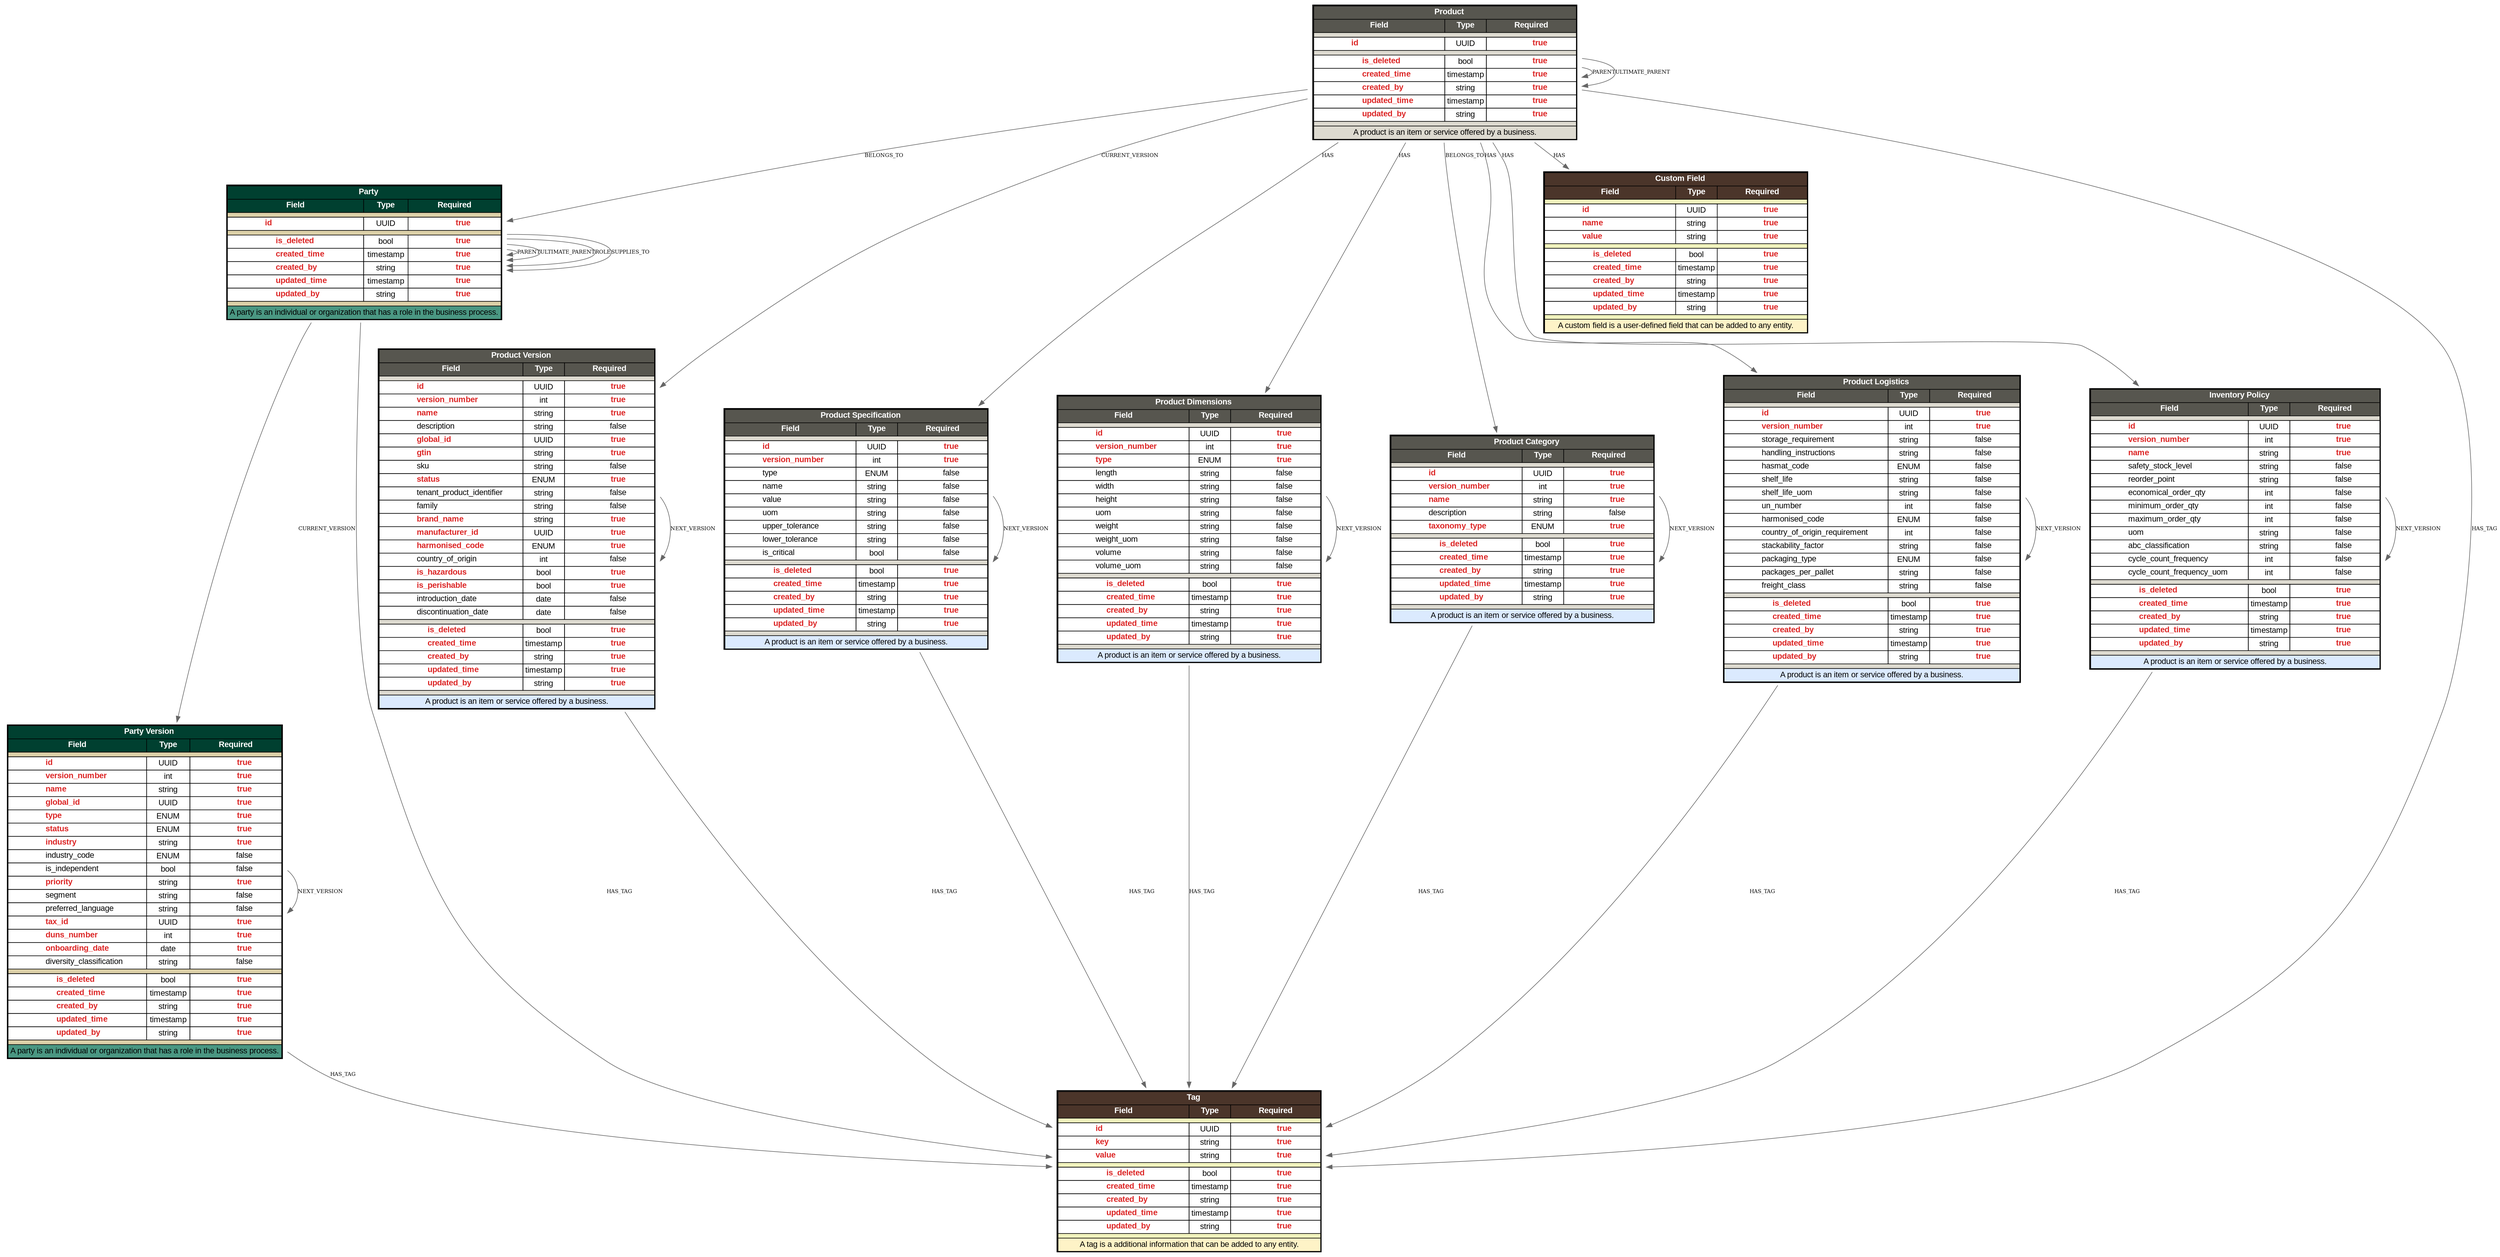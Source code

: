 // Converted Data Model Schema
// Version: 1.0
// Converted from old schema format

digraph converted_data_model_schema {
rankdir=TB;
    node [shape="none", fontname="Arial"];

// Party
party [label=<
<TABLE BORDER="2" CELLBORDER="1" CELLSPACING="0" CELLPADDING="3">
    <TR>
        <TD BGCOLOR="#004030" COLSPAN="3">
            <FONT COLOR="white"><B>Party</B></FONT>
        </TD>
    </TR>
    <TR>
        <TD BGCOLOR="#004030"><FONT COLOR="white"><B>Field</B></FONT></TD>
        <TD BGCOLOR="#004030"><FONT COLOR="white"><B>Type</B></FONT></TD>
        <TD BGCOLOR="#004030"><FONT COLOR="white"><B>Required</B></FONT></TD>
    </TR>
    <TR><TD COLSPAN="3" BGCOLOR="#DCD0A8" HEIGHT="2"></TD></TR>
        <TR><TD ALIGN="LEFT">                <FONT COLOR="#DC2626"><B>id</B></FONT>        </TD><TD><FONT COLOR="#000000">UUID</FONT></TD><TD ALIGN="CENTER">                <FONT COLOR="#DC2626"><B>true</B></FONT>        </TD></TR>
        <TR><TD COLSPAN="3" BGCOLOR="#DCD0A8" HEIGHT="2"></TD></TR>
            <TR><TD ALIGN="LEFT">                    <FONT COLOR="#DC2626"><B> is_deleted </B></FONT>            </TD><TD><FONT COLOR="#000000">bool</FONT></TD><TD ALIGN="CENTER">                    <FONT COLOR="#DC2626"><B>true</B></FONT>            </TD></TR>
            <TR><TD ALIGN="LEFT">                    <FONT COLOR="#DC2626"><B> created_time </B></FONT>            </TD><TD><FONT COLOR="#000000">timestamp</FONT></TD><TD ALIGN="CENTER">                    <FONT COLOR="#DC2626"><B>true</B></FONT>            </TD></TR>
            <TR><TD ALIGN="LEFT">                    <FONT COLOR="#DC2626"><B> created_by </B></FONT>            </TD><TD><FONT COLOR="#000000">string</FONT></TD><TD ALIGN="CENTER">                    <FONT COLOR="#DC2626"><B>true</B></FONT>            </TD></TR>
            <TR><TD ALIGN="LEFT">                    <FONT COLOR="#DC2626"><B> updated_time </B></FONT>            </TD><TD><FONT COLOR="#000000">timestamp</FONT></TD><TD ALIGN="CENTER">                    <FONT COLOR="#DC2626"><B>true</B></FONT>            </TD></TR>
            <TR><TD ALIGN="LEFT">                    <FONT COLOR="#DC2626"><B> updated_by </B></FONT>            </TD><TD><FONT COLOR="#000000">string</FONT></TD><TD ALIGN="CENTER">                    <FONT COLOR="#DC2626"><B>true</B></FONT>            </TD></TR>
        <TR><TD COLSPAN="3" BGCOLOR="#DCD0A8" HEIGHT="2"></TD></TR>
        <TR><TD COLSPAN="3" BGCOLOR="#4A9782">A party is an individual or organization that has a role in the business process.</TD></TR>
</TABLE>
>];
// Party Version
party_version [label=<
<TABLE BORDER="2" CELLBORDER="1" CELLSPACING="0" CELLPADDING="3">
    <TR>
        <TD BGCOLOR="#004030" COLSPAN="3">
            <FONT COLOR="white"><B>Party Version</B></FONT>
        </TD>
    </TR>
    <TR>
        <TD BGCOLOR="#004030"><FONT COLOR="white"><B>Field</B></FONT></TD>
        <TD BGCOLOR="#004030"><FONT COLOR="white"><B>Type</B></FONT></TD>
        <TD BGCOLOR="#004030"><FONT COLOR="white"><B>Required</B></FONT></TD>
    </TR>
    <TR><TD COLSPAN="3" BGCOLOR="#DCD0A8" HEIGHT="2"></TD></TR>
        <TR><TD ALIGN="LEFT">                <FONT COLOR="#DC2626"><B>id</B></FONT>        </TD><TD><FONT COLOR="#000000">UUID</FONT></TD><TD ALIGN="CENTER">                <FONT COLOR="#DC2626"><B>true</B></FONT>        </TD></TR>
        <TR><TD ALIGN="LEFT">                <FONT COLOR="#DC2626"><B>version_number</B></FONT>        </TD><TD><FONT COLOR="#000000">int</FONT></TD><TD ALIGN="CENTER">                <FONT COLOR="#DC2626"><B>true</B></FONT>        </TD></TR>
        <TR><TD ALIGN="LEFT">                <FONT COLOR="#DC2626"><B>name</B></FONT>        </TD><TD><FONT COLOR="#000000">string</FONT></TD><TD ALIGN="CENTER">                <FONT COLOR="#DC2626"><B>true</B></FONT>        </TD></TR>
        <TR><TD ALIGN="LEFT">                <FONT COLOR="#DC2626"><B>global_id</B></FONT>        </TD><TD><FONT COLOR="#000000">UUID</FONT></TD><TD ALIGN="CENTER">                <FONT COLOR="#DC2626"><B>true</B></FONT>        </TD></TR>
        <TR><TD ALIGN="LEFT">                <FONT COLOR="#DC2626"><B>type</B></FONT>        </TD><TD><FONT COLOR="#000000">ENUM</FONT></TD><TD ALIGN="CENTER">                <FONT COLOR="#DC2626"><B>true</B></FONT>        </TD></TR>
        <TR><TD ALIGN="LEFT">                <FONT COLOR="#DC2626"><B>status</B></FONT>        </TD><TD><FONT COLOR="#000000">ENUM</FONT></TD><TD ALIGN="CENTER">                <FONT COLOR="#DC2626"><B>true</B></FONT>        </TD></TR>
        <TR><TD ALIGN="LEFT">                <FONT COLOR="#DC2626"><B>industry</B></FONT>        </TD><TD><FONT COLOR="#000000">string</FONT></TD><TD ALIGN="CENTER">                <FONT COLOR="#DC2626"><B>true</B></FONT>        </TD></TR>
        <TR><TD ALIGN="LEFT">                <FONT COLOR="#000000">industry_code</FONT>        </TD><TD><FONT COLOR="#000000">ENUM</FONT></TD><TD ALIGN="CENTER">                <FONT COLOR="#000000">false</FONT>        </TD></TR>
        <TR><TD ALIGN="LEFT">                <FONT COLOR="#000000">is_independent</FONT>        </TD><TD><FONT COLOR="#000000">bool</FONT></TD><TD ALIGN="CENTER">                <FONT COLOR="#000000">false</FONT>        </TD></TR>
        <TR><TD ALIGN="LEFT">                <FONT COLOR="#DC2626"><B>priority</B></FONT>        </TD><TD><FONT COLOR="#000000">string</FONT></TD><TD ALIGN="CENTER">                <FONT COLOR="#DC2626"><B>true</B></FONT>        </TD></TR>
        <TR><TD ALIGN="LEFT">                <FONT COLOR="#000000">segment</FONT>        </TD><TD><FONT COLOR="#000000">string</FONT></TD><TD ALIGN="CENTER">                <FONT COLOR="#000000">false</FONT>        </TD></TR>
        <TR><TD ALIGN="LEFT">                <FONT COLOR="#000000">preferred_language</FONT>        </TD><TD><FONT COLOR="#000000">string</FONT></TD><TD ALIGN="CENTER">                <FONT COLOR="#000000">false</FONT>        </TD></TR>
        <TR><TD ALIGN="LEFT">                <FONT COLOR="#DC2626"><B>tax_id</B></FONT>        </TD><TD><FONT COLOR="#000000">UUID</FONT></TD><TD ALIGN="CENTER">                <FONT COLOR="#DC2626"><B>true</B></FONT>        </TD></TR>
        <TR><TD ALIGN="LEFT">                <FONT COLOR="#DC2626"><B>duns_number</B></FONT>        </TD><TD><FONT COLOR="#000000">int</FONT></TD><TD ALIGN="CENTER">                <FONT COLOR="#DC2626"><B>true</B></FONT>        </TD></TR>
        <TR><TD ALIGN="LEFT">                <FONT COLOR="#DC2626"><B>onboarding_date</B></FONT>        </TD><TD><FONT COLOR="#000000">date</FONT></TD><TD ALIGN="CENTER">                <FONT COLOR="#DC2626"><B>true</B></FONT>        </TD></TR>
        <TR><TD ALIGN="LEFT">                <FONT COLOR="#000000">diversity_classification</FONT>        </TD><TD><FONT COLOR="#000000">string</FONT></TD><TD ALIGN="CENTER">                <FONT COLOR="#000000">false</FONT>        </TD></TR>
        <TR><TD COLSPAN="3" BGCOLOR="#DCD0A8" HEIGHT="2"></TD></TR>
            <TR><TD ALIGN="LEFT">                    <FONT COLOR="#DC2626"><B> is_deleted </B></FONT>            </TD><TD><FONT COLOR="#000000">bool</FONT></TD><TD ALIGN="CENTER">                    <FONT COLOR="#DC2626"><B>true</B></FONT>            </TD></TR>
            <TR><TD ALIGN="LEFT">                    <FONT COLOR="#DC2626"><B> created_time </B></FONT>            </TD><TD><FONT COLOR="#000000">timestamp</FONT></TD><TD ALIGN="CENTER">                    <FONT COLOR="#DC2626"><B>true</B></FONT>            </TD></TR>
            <TR><TD ALIGN="LEFT">                    <FONT COLOR="#DC2626"><B> created_by </B></FONT>            </TD><TD><FONT COLOR="#000000">string</FONT></TD><TD ALIGN="CENTER">                    <FONT COLOR="#DC2626"><B>true</B></FONT>            </TD></TR>
            <TR><TD ALIGN="LEFT">                    <FONT COLOR="#DC2626"><B> updated_time </B></FONT>            </TD><TD><FONT COLOR="#000000">timestamp</FONT></TD><TD ALIGN="CENTER">                    <FONT COLOR="#DC2626"><B>true</B></FONT>            </TD></TR>
            <TR><TD ALIGN="LEFT">                    <FONT COLOR="#DC2626"><B> updated_by </B></FONT>            </TD><TD><FONT COLOR="#000000">string</FONT></TD><TD ALIGN="CENTER">                    <FONT COLOR="#DC2626"><B>true</B></FONT>            </TD></TR>
        <TR><TD COLSPAN="3" BGCOLOR="#DCD0A8" HEIGHT="2"></TD></TR>
        <TR><TD COLSPAN="3" BGCOLOR="#4A9782">A party is an individual or organization that has a role in the business process.</TD></TR>
</TABLE>
>];
// Product
product [label=<
<TABLE BORDER="2" CELLBORDER="1" CELLSPACING="0" CELLPADDING="3">
    <TR>
        <TD BGCOLOR="#57564F" COLSPAN="3">
            <FONT COLOR="white"><B>Product</B></FONT>
        </TD>
    </TR>
    <TR>
        <TD BGCOLOR="#57564F"><FONT COLOR="white"><B>Field</B></FONT></TD>
        <TD BGCOLOR="#57564F"><FONT COLOR="white"><B>Type</B></FONT></TD>
        <TD BGCOLOR="#57564F"><FONT COLOR="white"><B>Required</B></FONT></TD>
    </TR>
    <TR><TD COLSPAN="3" BGCOLOR="#DDDAD0" HEIGHT="2"></TD></TR>
        <TR><TD ALIGN="LEFT">                <FONT COLOR="#DC2626"><B>id</B></FONT>        </TD><TD><FONT COLOR="#000000">UUID</FONT></TD><TD ALIGN="CENTER">                <FONT COLOR="#DC2626"><B>true</B></FONT>        </TD></TR>
        <TR><TD COLSPAN="3" BGCOLOR="#DDDAD0" HEIGHT="2"></TD></TR>
            <TR><TD ALIGN="LEFT">                    <FONT COLOR="#DC2626"><B> is_deleted </B></FONT>            </TD><TD><FONT COLOR="#000000">bool</FONT></TD><TD ALIGN="CENTER">                    <FONT COLOR="#DC2626"><B>true</B></FONT>            </TD></TR>
            <TR><TD ALIGN="LEFT">                    <FONT COLOR="#DC2626"><B> created_time </B></FONT>            </TD><TD><FONT COLOR="#000000">timestamp</FONT></TD><TD ALIGN="CENTER">                    <FONT COLOR="#DC2626"><B>true</B></FONT>            </TD></TR>
            <TR><TD ALIGN="LEFT">                    <FONT COLOR="#DC2626"><B> created_by </B></FONT>            </TD><TD><FONT COLOR="#000000">string</FONT></TD><TD ALIGN="CENTER">                    <FONT COLOR="#DC2626"><B>true</B></FONT>            </TD></TR>
            <TR><TD ALIGN="LEFT">                    <FONT COLOR="#DC2626"><B> updated_time </B></FONT>            </TD><TD><FONT COLOR="#000000">timestamp</FONT></TD><TD ALIGN="CENTER">                    <FONT COLOR="#DC2626"><B>true</B></FONT>            </TD></TR>
            <TR><TD ALIGN="LEFT">                    <FONT COLOR="#DC2626"><B> updated_by </B></FONT>            </TD><TD><FONT COLOR="#000000">string</FONT></TD><TD ALIGN="CENTER">                    <FONT COLOR="#DC2626"><B>true</B></FONT>            </TD></TR>
        <TR><TD COLSPAN="3" BGCOLOR="#DDDAD0" HEIGHT="2"></TD></TR>
        <TR><TD COLSPAN="3" BGCOLOR="#DDDAD0">A product is an item or service offered by a business.</TD></TR>
</TABLE>
>];
// Product Version
product_version [label=<
<TABLE BORDER="2" CELLBORDER="1" CELLSPACING="0" CELLPADDING="3">
    <TR>
        <TD BGCOLOR="#57564F" COLSPAN="3">
            <FONT COLOR="white"><B>Product Version</B></FONT>
        </TD>
    </TR>
    <TR>
        <TD BGCOLOR="#57564F"><FONT COLOR="white"><B>Field</B></FONT></TD>
        <TD BGCOLOR="#57564F"><FONT COLOR="white"><B>Type</B></FONT></TD>
        <TD BGCOLOR="#57564F"><FONT COLOR="white"><B>Required</B></FONT></TD>
    </TR>
    <TR><TD COLSPAN="3" BGCOLOR="#DDDAD0" HEIGHT="2"></TD></TR>
        <TR><TD ALIGN="LEFT">                <FONT COLOR="#DC2626"><B>id</B></FONT>        </TD><TD><FONT COLOR="#000000">UUID</FONT></TD><TD ALIGN="CENTER">                <FONT COLOR="#DC2626"><B>true</B></FONT>        </TD></TR>
        <TR><TD ALIGN="LEFT">                <FONT COLOR="#DC2626"><B>version_number</B></FONT>        </TD><TD><FONT COLOR="#000000">int</FONT></TD><TD ALIGN="CENTER">                <FONT COLOR="#DC2626"><B>true</B></FONT>        </TD></TR>
        <TR><TD ALIGN="LEFT">                <FONT COLOR="#DC2626"><B>name</B></FONT>        </TD><TD><FONT COLOR="#000000">string</FONT></TD><TD ALIGN="CENTER">                <FONT COLOR="#DC2626"><B>true</B></FONT>        </TD></TR>
        <TR><TD ALIGN="LEFT">                <FONT COLOR="#000000">description</FONT>        </TD><TD><FONT COLOR="#000000">string</FONT></TD><TD ALIGN="CENTER">                <FONT COLOR="#000000">false</FONT>        </TD></TR>
        <TR><TD ALIGN="LEFT">                <FONT COLOR="#DC2626"><B>global_id</B></FONT>        </TD><TD><FONT COLOR="#000000">UUID</FONT></TD><TD ALIGN="CENTER">                <FONT COLOR="#DC2626"><B>true</B></FONT>        </TD></TR>
        <TR><TD ALIGN="LEFT">                <FONT COLOR="#DC2626"><B>gtin</B></FONT>        </TD><TD><FONT COLOR="#000000">string</FONT></TD><TD ALIGN="CENTER">                <FONT COLOR="#DC2626"><B>true</B></FONT>        </TD></TR>
        <TR><TD ALIGN="LEFT">                <FONT COLOR="#000000">sku</FONT>        </TD><TD><FONT COLOR="#000000">string</FONT></TD><TD ALIGN="CENTER">                <FONT COLOR="#000000">false</FONT>        </TD></TR>
        <TR><TD ALIGN="LEFT">                <FONT COLOR="#DC2626"><B>status</B></FONT>        </TD><TD><FONT COLOR="#000000">ENUM</FONT></TD><TD ALIGN="CENTER">                <FONT COLOR="#DC2626"><B>true</B></FONT>        </TD></TR>
        <TR><TD ALIGN="LEFT">                <FONT COLOR="#000000">tenant_product_identifier</FONT>        </TD><TD><FONT COLOR="#000000">string</FONT></TD><TD ALIGN="CENTER">                <FONT COLOR="#000000">false</FONT>        </TD></TR>
        <TR><TD ALIGN="LEFT">                <FONT COLOR="#000000">family</FONT>        </TD><TD><FONT COLOR="#000000">string</FONT></TD><TD ALIGN="CENTER">                <FONT COLOR="#000000">false</FONT>        </TD></TR>
        <TR><TD ALIGN="LEFT">                <FONT COLOR="#DC2626"><B>brand_name</B></FONT>        </TD><TD><FONT COLOR="#000000">string</FONT></TD><TD ALIGN="CENTER">                <FONT COLOR="#DC2626"><B>true</B></FONT>        </TD></TR>
        <TR><TD ALIGN="LEFT">                <FONT COLOR="#DC2626"><B>manufacturer_id</B></FONT>        </TD><TD><FONT COLOR="#000000">UUID</FONT></TD><TD ALIGN="CENTER">                <FONT COLOR="#DC2626"><B>true</B></FONT>        </TD></TR>
        <TR><TD ALIGN="LEFT">                <FONT COLOR="#DC2626"><B>harmonised_code</B></FONT>        </TD><TD><FONT COLOR="#000000">ENUM</FONT></TD><TD ALIGN="CENTER">                <FONT COLOR="#DC2626"><B>true</B></FONT>        </TD></TR>
        <TR><TD ALIGN="LEFT">                <FONT COLOR="#000000">country_of_origin</FONT>        </TD><TD><FONT COLOR="#000000">int</FONT></TD><TD ALIGN="CENTER">                <FONT COLOR="#000000">false</FONT>        </TD></TR>
        <TR><TD ALIGN="LEFT">                <FONT COLOR="#DC2626"><B>is_hazardous</B></FONT>        </TD><TD><FONT COLOR="#000000">bool</FONT></TD><TD ALIGN="CENTER">                <FONT COLOR="#DC2626"><B>true</B></FONT>        </TD></TR>
        <TR><TD ALIGN="LEFT">                <FONT COLOR="#DC2626"><B>is_perishable</B></FONT>        </TD><TD><FONT COLOR="#000000">bool</FONT></TD><TD ALIGN="CENTER">                <FONT COLOR="#DC2626"><B>true</B></FONT>        </TD></TR>
        <TR><TD ALIGN="LEFT">                <FONT COLOR="#000000">introduction_date</FONT>        </TD><TD><FONT COLOR="#000000">date</FONT></TD><TD ALIGN="CENTER">                <FONT COLOR="#000000">false</FONT>        </TD></TR>
        <TR><TD ALIGN="LEFT">                <FONT COLOR="#000000">discontinuation_date</FONT>        </TD><TD><FONT COLOR="#000000">date</FONT></TD><TD ALIGN="CENTER">                <FONT COLOR="#000000">false</FONT>        </TD></TR>
        <TR><TD COLSPAN="3" BGCOLOR="#DDDAD0" HEIGHT="2"></TD></TR>
            <TR><TD ALIGN="LEFT">                    <FONT COLOR="#DC2626"><B> is_deleted </B></FONT>            </TD><TD><FONT COLOR="#000000">bool</FONT></TD><TD ALIGN="CENTER">                    <FONT COLOR="#DC2626"><B>true</B></FONT>            </TD></TR>
            <TR><TD ALIGN="LEFT">                    <FONT COLOR="#DC2626"><B> created_time </B></FONT>            </TD><TD><FONT COLOR="#000000">timestamp</FONT></TD><TD ALIGN="CENTER">                    <FONT COLOR="#DC2626"><B>true</B></FONT>            </TD></TR>
            <TR><TD ALIGN="LEFT">                    <FONT COLOR="#DC2626"><B> created_by </B></FONT>            </TD><TD><FONT COLOR="#000000">string</FONT></TD><TD ALIGN="CENTER">                    <FONT COLOR="#DC2626"><B>true</B></FONT>            </TD></TR>
            <TR><TD ALIGN="LEFT">                    <FONT COLOR="#DC2626"><B> updated_time </B></FONT>            </TD><TD><FONT COLOR="#000000">timestamp</FONT></TD><TD ALIGN="CENTER">                    <FONT COLOR="#DC2626"><B>true</B></FONT>            </TD></TR>
            <TR><TD ALIGN="LEFT">                    <FONT COLOR="#DC2626"><B> updated_by </B></FONT>            </TD><TD><FONT COLOR="#000000">string</FONT></TD><TD ALIGN="CENTER">                    <FONT COLOR="#DC2626"><B>true</B></FONT>            </TD></TR>
        <TR><TD COLSPAN="3" BGCOLOR="#DDDAD0" HEIGHT="2"></TD></TR>
        <TR><TD COLSPAN="3" BGCOLOR="#DBEAFE">A product is an item or service offered by a business.</TD></TR>
</TABLE>
>];
// Product Specification
product_specification [label=<
<TABLE BORDER="2" CELLBORDER="1" CELLSPACING="0" CELLPADDING="3">
    <TR>
        <TD BGCOLOR="#57564F" COLSPAN="3">
            <FONT COLOR="white"><B>Product Specification</B></FONT>
        </TD>
    </TR>
    <TR>
        <TD BGCOLOR="#57564F"><FONT COLOR="white"><B>Field</B></FONT></TD>
        <TD BGCOLOR="#57564F"><FONT COLOR="white"><B>Type</B></FONT></TD>
        <TD BGCOLOR="#57564F"><FONT COLOR="white"><B>Required</B></FONT></TD>
    </TR>
    <TR><TD COLSPAN="3" BGCOLOR="#DDDAD0" HEIGHT="2"></TD></TR>
        <TR><TD ALIGN="LEFT">                <FONT COLOR="#DC2626"><B>id</B></FONT>        </TD><TD><FONT COLOR="#000000">UUID</FONT></TD><TD ALIGN="CENTER">                <FONT COLOR="#DC2626"><B>true</B></FONT>        </TD></TR>
        <TR><TD ALIGN="LEFT">                <FONT COLOR="#DC2626"><B>version_number</B></FONT>        </TD><TD><FONT COLOR="#000000">int</FONT></TD><TD ALIGN="CENTER">                <FONT COLOR="#DC2626"><B>true</B></FONT>        </TD></TR>
        <TR><TD ALIGN="LEFT">                <FONT COLOR="#000000">type</FONT>        </TD><TD><FONT COLOR="#000000">ENUM</FONT></TD><TD ALIGN="CENTER">                <FONT COLOR="#000000">false</FONT>        </TD></TR>
        <TR><TD ALIGN="LEFT">                <FONT COLOR="#000000">name</FONT>        </TD><TD><FONT COLOR="#000000">string</FONT></TD><TD ALIGN="CENTER">                <FONT COLOR="#000000">false</FONT>        </TD></TR>
        <TR><TD ALIGN="LEFT">                <FONT COLOR="#000000">value</FONT>        </TD><TD><FONT COLOR="#000000">string</FONT></TD><TD ALIGN="CENTER">                <FONT COLOR="#000000">false</FONT>        </TD></TR>
        <TR><TD ALIGN="LEFT">                <FONT COLOR="#000000">uom</FONT>        </TD><TD><FONT COLOR="#000000">string</FONT></TD><TD ALIGN="CENTER">                <FONT COLOR="#000000">false</FONT>        </TD></TR>
        <TR><TD ALIGN="LEFT">                <FONT COLOR="#000000">upper_tolerance</FONT>        </TD><TD><FONT COLOR="#000000">string</FONT></TD><TD ALIGN="CENTER">                <FONT COLOR="#000000">false</FONT>        </TD></TR>
        <TR><TD ALIGN="LEFT">                <FONT COLOR="#000000">lower_tolerance</FONT>        </TD><TD><FONT COLOR="#000000">string</FONT></TD><TD ALIGN="CENTER">                <FONT COLOR="#000000">false</FONT>        </TD></TR>
        <TR><TD ALIGN="LEFT">                <FONT COLOR="#000000">is_critical</FONT>        </TD><TD><FONT COLOR="#000000">bool</FONT></TD><TD ALIGN="CENTER">                <FONT COLOR="#000000">false</FONT>        </TD></TR>
        <TR><TD COLSPAN="3" BGCOLOR="#DDDAD0" HEIGHT="2"></TD></TR>
            <TR><TD ALIGN="LEFT">                    <FONT COLOR="#DC2626"><B> is_deleted </B></FONT>            </TD><TD><FONT COLOR="#000000">bool</FONT></TD><TD ALIGN="CENTER">                    <FONT COLOR="#DC2626"><B>true</B></FONT>            </TD></TR>
            <TR><TD ALIGN="LEFT">                    <FONT COLOR="#DC2626"><B> created_time </B></FONT>            </TD><TD><FONT COLOR="#000000">timestamp</FONT></TD><TD ALIGN="CENTER">                    <FONT COLOR="#DC2626"><B>true</B></FONT>            </TD></TR>
            <TR><TD ALIGN="LEFT">                    <FONT COLOR="#DC2626"><B> created_by </B></FONT>            </TD><TD><FONT COLOR="#000000">string</FONT></TD><TD ALIGN="CENTER">                    <FONT COLOR="#DC2626"><B>true</B></FONT>            </TD></TR>
            <TR><TD ALIGN="LEFT">                    <FONT COLOR="#DC2626"><B> updated_time </B></FONT>            </TD><TD><FONT COLOR="#000000">timestamp</FONT></TD><TD ALIGN="CENTER">                    <FONT COLOR="#DC2626"><B>true</B></FONT>            </TD></TR>
            <TR><TD ALIGN="LEFT">                    <FONT COLOR="#DC2626"><B> updated_by </B></FONT>            </TD><TD><FONT COLOR="#000000">string</FONT></TD><TD ALIGN="CENTER">                    <FONT COLOR="#DC2626"><B>true</B></FONT>            </TD></TR>
        <TR><TD COLSPAN="3" BGCOLOR="#DDDAD0" HEIGHT="2"></TD></TR>
        <TR><TD COLSPAN="3" BGCOLOR="#DBEAFE">A product is an item or service offered by a business.</TD></TR>
</TABLE>
>];
// Product Dimensions
product_dimensions [label=<
<TABLE BORDER="2" CELLBORDER="1" CELLSPACING="0" CELLPADDING="3">
    <TR>
        <TD BGCOLOR="#57564F" COLSPAN="3">
            <FONT COLOR="white"><B>Product Dimensions</B></FONT>
        </TD>
    </TR>
    <TR>
        <TD BGCOLOR="#57564F"><FONT COLOR="white"><B>Field</B></FONT></TD>
        <TD BGCOLOR="#57564F"><FONT COLOR="white"><B>Type</B></FONT></TD>
        <TD BGCOLOR="#57564F"><FONT COLOR="white"><B>Required</B></FONT></TD>
    </TR>
    <TR><TD COLSPAN="3" BGCOLOR="#DDDAD0" HEIGHT="2"></TD></TR>
        <TR><TD ALIGN="LEFT">                <FONT COLOR="#DC2626"><B>id</B></FONT>        </TD><TD><FONT COLOR="#000000">UUID</FONT></TD><TD ALIGN="CENTER">                <FONT COLOR="#DC2626"><B>true</B></FONT>        </TD></TR>
        <TR><TD ALIGN="LEFT">                <FONT COLOR="#DC2626"><B>version_number</B></FONT>        </TD><TD><FONT COLOR="#000000">int</FONT></TD><TD ALIGN="CENTER">                <FONT COLOR="#DC2626"><B>true</B></FONT>        </TD></TR>
        <TR><TD ALIGN="LEFT">                <FONT COLOR="#DC2626"><B>type</B></FONT>        </TD><TD><FONT COLOR="#000000">ENUM</FONT></TD><TD ALIGN="CENTER">                <FONT COLOR="#DC2626"><B>true</B></FONT>        </TD></TR>
        <TR><TD ALIGN="LEFT">                <FONT COLOR="#000000">length</FONT>        </TD><TD><FONT COLOR="#000000">string</FONT></TD><TD ALIGN="CENTER">                <FONT COLOR="#000000">false</FONT>        </TD></TR>
        <TR><TD ALIGN="LEFT">                <FONT COLOR="#000000">width</FONT>        </TD><TD><FONT COLOR="#000000">string</FONT></TD><TD ALIGN="CENTER">                <FONT COLOR="#000000">false</FONT>        </TD></TR>
        <TR><TD ALIGN="LEFT">                <FONT COLOR="#000000">height</FONT>        </TD><TD><FONT COLOR="#000000">string</FONT></TD><TD ALIGN="CENTER">                <FONT COLOR="#000000">false</FONT>        </TD></TR>
        <TR><TD ALIGN="LEFT">                <FONT COLOR="#000000">uom</FONT>        </TD><TD><FONT COLOR="#000000">string</FONT></TD><TD ALIGN="CENTER">                <FONT COLOR="#000000">false</FONT>        </TD></TR>
        <TR><TD ALIGN="LEFT">                <FONT COLOR="#000000">weight</FONT>        </TD><TD><FONT COLOR="#000000">string</FONT></TD><TD ALIGN="CENTER">                <FONT COLOR="#000000">false</FONT>        </TD></TR>
        <TR><TD ALIGN="LEFT">                <FONT COLOR="#000000">weight_uom</FONT>        </TD><TD><FONT COLOR="#000000">string</FONT></TD><TD ALIGN="CENTER">                <FONT COLOR="#000000">false</FONT>        </TD></TR>
        <TR><TD ALIGN="LEFT">                <FONT COLOR="#000000">volume</FONT>        </TD><TD><FONT COLOR="#000000">string</FONT></TD><TD ALIGN="CENTER">                <FONT COLOR="#000000">false</FONT>        </TD></TR>
        <TR><TD ALIGN="LEFT">                <FONT COLOR="#000000">volume_uom</FONT>        </TD><TD><FONT COLOR="#000000">string</FONT></TD><TD ALIGN="CENTER">                <FONT COLOR="#000000">false</FONT>        </TD></TR>
        <TR><TD COLSPAN="3" BGCOLOR="#DDDAD0" HEIGHT="2"></TD></TR>
            <TR><TD ALIGN="LEFT">                    <FONT COLOR="#DC2626"><B> is_deleted </B></FONT>            </TD><TD><FONT COLOR="#000000">bool</FONT></TD><TD ALIGN="CENTER">                    <FONT COLOR="#DC2626"><B>true</B></FONT>            </TD></TR>
            <TR><TD ALIGN="LEFT">                    <FONT COLOR="#DC2626"><B> created_time </B></FONT>            </TD><TD><FONT COLOR="#000000">timestamp</FONT></TD><TD ALIGN="CENTER">                    <FONT COLOR="#DC2626"><B>true</B></FONT>            </TD></TR>
            <TR><TD ALIGN="LEFT">                    <FONT COLOR="#DC2626"><B> created_by </B></FONT>            </TD><TD><FONT COLOR="#000000">string</FONT></TD><TD ALIGN="CENTER">                    <FONT COLOR="#DC2626"><B>true</B></FONT>            </TD></TR>
            <TR><TD ALIGN="LEFT">                    <FONT COLOR="#DC2626"><B> updated_time </B></FONT>            </TD><TD><FONT COLOR="#000000">timestamp</FONT></TD><TD ALIGN="CENTER">                    <FONT COLOR="#DC2626"><B>true</B></FONT>            </TD></TR>
            <TR><TD ALIGN="LEFT">                    <FONT COLOR="#DC2626"><B> updated_by </B></FONT>            </TD><TD><FONT COLOR="#000000">string</FONT></TD><TD ALIGN="CENTER">                    <FONT COLOR="#DC2626"><B>true</B></FONT>            </TD></TR>
        <TR><TD COLSPAN="3" BGCOLOR="#DDDAD0" HEIGHT="2"></TD></TR>
        <TR><TD COLSPAN="3" BGCOLOR="#DBEAFE">A product is an item or service offered by a business.</TD></TR>
</TABLE>
>];
// Product Category
product_category [label=<
<TABLE BORDER="2" CELLBORDER="1" CELLSPACING="0" CELLPADDING="3">
    <TR>
        <TD BGCOLOR="#57564F" COLSPAN="3">
            <FONT COLOR="white"><B>Product Category</B></FONT>
        </TD>
    </TR>
    <TR>
        <TD BGCOLOR="#57564F"><FONT COLOR="white"><B>Field</B></FONT></TD>
        <TD BGCOLOR="#57564F"><FONT COLOR="white"><B>Type</B></FONT></TD>
        <TD BGCOLOR="#57564F"><FONT COLOR="white"><B>Required</B></FONT></TD>
    </TR>
    <TR><TD COLSPAN="3" BGCOLOR="#DDDAD0" HEIGHT="2"></TD></TR>
        <TR><TD ALIGN="LEFT">                <FONT COLOR="#DC2626"><B>id</B></FONT>        </TD><TD><FONT COLOR="#000000">UUID</FONT></TD><TD ALIGN="CENTER">                <FONT COLOR="#DC2626"><B>true</B></FONT>        </TD></TR>
        <TR><TD ALIGN="LEFT">                <FONT COLOR="#DC2626"><B>version_number</B></FONT>        </TD><TD><FONT COLOR="#000000">int</FONT></TD><TD ALIGN="CENTER">                <FONT COLOR="#DC2626"><B>true</B></FONT>        </TD></TR>
        <TR><TD ALIGN="LEFT">                <FONT COLOR="#DC2626"><B>name</B></FONT>        </TD><TD><FONT COLOR="#000000">string</FONT></TD><TD ALIGN="CENTER">                <FONT COLOR="#DC2626"><B>true</B></FONT>        </TD></TR>
        <TR><TD ALIGN="LEFT">                <FONT COLOR="#000000">description</FONT>        </TD><TD><FONT COLOR="#000000">string</FONT></TD><TD ALIGN="CENTER">                <FONT COLOR="#000000">false</FONT>        </TD></TR>
        <TR><TD ALIGN="LEFT">                <FONT COLOR="#DC2626"><B>taxonomy_type</B></FONT>        </TD><TD><FONT COLOR="#000000">ENUM</FONT></TD><TD ALIGN="CENTER">                <FONT COLOR="#DC2626"><B>true</B></FONT>        </TD></TR>
        <TR><TD COLSPAN="3" BGCOLOR="#DDDAD0" HEIGHT="2"></TD></TR>
            <TR><TD ALIGN="LEFT">                    <FONT COLOR="#DC2626"><B> is_deleted </B></FONT>            </TD><TD><FONT COLOR="#000000">bool</FONT></TD><TD ALIGN="CENTER">                    <FONT COLOR="#DC2626"><B>true</B></FONT>            </TD></TR>
            <TR><TD ALIGN="LEFT">                    <FONT COLOR="#DC2626"><B> created_time </B></FONT>            </TD><TD><FONT COLOR="#000000">timestamp</FONT></TD><TD ALIGN="CENTER">                    <FONT COLOR="#DC2626"><B>true</B></FONT>            </TD></TR>
            <TR><TD ALIGN="LEFT">                    <FONT COLOR="#DC2626"><B> created_by </B></FONT>            </TD><TD><FONT COLOR="#000000">string</FONT></TD><TD ALIGN="CENTER">                    <FONT COLOR="#DC2626"><B>true</B></FONT>            </TD></TR>
            <TR><TD ALIGN="LEFT">                    <FONT COLOR="#DC2626"><B> updated_time </B></FONT>            </TD><TD><FONT COLOR="#000000">timestamp</FONT></TD><TD ALIGN="CENTER">                    <FONT COLOR="#DC2626"><B>true</B></FONT>            </TD></TR>
            <TR><TD ALIGN="LEFT">                    <FONT COLOR="#DC2626"><B> updated_by </B></FONT>            </TD><TD><FONT COLOR="#000000">string</FONT></TD><TD ALIGN="CENTER">                    <FONT COLOR="#DC2626"><B>true</B></FONT>            </TD></TR>
        <TR><TD COLSPAN="3" BGCOLOR="#DDDAD0" HEIGHT="2"></TD></TR>
        <TR><TD COLSPAN="3" BGCOLOR="#DBEAFE">A product is an item or service offered by a business.</TD></TR>
</TABLE>
>];
// Product Logistics
product_logistics [label=<
<TABLE BORDER="2" CELLBORDER="1" CELLSPACING="0" CELLPADDING="3">
    <TR>
        <TD BGCOLOR="#57564F" COLSPAN="3">
            <FONT COLOR="white"><B>Product Logistics</B></FONT>
        </TD>
    </TR>
    <TR>
        <TD BGCOLOR="#57564F"><FONT COLOR="white"><B>Field</B></FONT></TD>
        <TD BGCOLOR="#57564F"><FONT COLOR="white"><B>Type</B></FONT></TD>
        <TD BGCOLOR="#57564F"><FONT COLOR="white"><B>Required</B></FONT></TD>
    </TR>
    <TR><TD COLSPAN="3" BGCOLOR="#DDDAD0" HEIGHT="2"></TD></TR>
        <TR><TD ALIGN="LEFT">                <FONT COLOR="#DC2626"><B>id</B></FONT>        </TD><TD><FONT COLOR="#000000">UUID</FONT></TD><TD ALIGN="CENTER">                <FONT COLOR="#DC2626"><B>true</B></FONT>        </TD></TR>
        <TR><TD ALIGN="LEFT">                <FONT COLOR="#DC2626"><B>version_number</B></FONT>        </TD><TD><FONT COLOR="#000000">int</FONT></TD><TD ALIGN="CENTER">                <FONT COLOR="#DC2626"><B>true</B></FONT>        </TD></TR>
        <TR><TD ALIGN="LEFT">                <FONT COLOR="#000000">storage_requirement</FONT>        </TD><TD><FONT COLOR="#000000">string</FONT></TD><TD ALIGN="CENTER">                <FONT COLOR="#000000">false</FONT>        </TD></TR>
        <TR><TD ALIGN="LEFT">                <FONT COLOR="#000000">handling_instructions</FONT>        </TD><TD><FONT COLOR="#000000">string</FONT></TD><TD ALIGN="CENTER">                <FONT COLOR="#000000">false</FONT>        </TD></TR>
        <TR><TD ALIGN="LEFT">                <FONT COLOR="#000000">hasmat_code</FONT>        </TD><TD><FONT COLOR="#000000">ENUM</FONT></TD><TD ALIGN="CENTER">                <FONT COLOR="#000000">false</FONT>        </TD></TR>
        <TR><TD ALIGN="LEFT">                <FONT COLOR="#000000">shelf_life</FONT>        </TD><TD><FONT COLOR="#000000">string</FONT></TD><TD ALIGN="CENTER">                <FONT COLOR="#000000">false</FONT>        </TD></TR>
        <TR><TD ALIGN="LEFT">                <FONT COLOR="#000000">shelf_life_uom</FONT>        </TD><TD><FONT COLOR="#000000">string</FONT></TD><TD ALIGN="CENTER">                <FONT COLOR="#000000">false</FONT>        </TD></TR>
        <TR><TD ALIGN="LEFT">                <FONT COLOR="#000000">un_number</FONT>        </TD><TD><FONT COLOR="#000000">int</FONT></TD><TD ALIGN="CENTER">                <FONT COLOR="#000000">false</FONT>        </TD></TR>
        <TR><TD ALIGN="LEFT">                <FONT COLOR="#000000">harmonised_code</FONT>        </TD><TD><FONT COLOR="#000000">ENUM</FONT></TD><TD ALIGN="CENTER">                <FONT COLOR="#000000">false</FONT>        </TD></TR>
        <TR><TD ALIGN="LEFT">                <FONT COLOR="#000000">country_of_origin_requirement</FONT>        </TD><TD><FONT COLOR="#000000">int</FONT></TD><TD ALIGN="CENTER">                <FONT COLOR="#000000">false</FONT>        </TD></TR>
        <TR><TD ALIGN="LEFT">                <FONT COLOR="#000000">stackability_factor</FONT>        </TD><TD><FONT COLOR="#000000">string</FONT></TD><TD ALIGN="CENTER">                <FONT COLOR="#000000">false</FONT>        </TD></TR>
        <TR><TD ALIGN="LEFT">                <FONT COLOR="#000000">packaging_type</FONT>        </TD><TD><FONT COLOR="#000000">ENUM</FONT></TD><TD ALIGN="CENTER">                <FONT COLOR="#000000">false</FONT>        </TD></TR>
        <TR><TD ALIGN="LEFT">                <FONT COLOR="#000000">packages_per_pallet</FONT>        </TD><TD><FONT COLOR="#000000">string</FONT></TD><TD ALIGN="CENTER">                <FONT COLOR="#000000">false</FONT>        </TD></TR>
        <TR><TD ALIGN="LEFT">                <FONT COLOR="#000000">freight_class</FONT>        </TD><TD><FONT COLOR="#000000">string</FONT></TD><TD ALIGN="CENTER">                <FONT COLOR="#000000">false</FONT>        </TD></TR>
        <TR><TD COLSPAN="3" BGCOLOR="#DDDAD0" HEIGHT="2"></TD></TR>
            <TR><TD ALIGN="LEFT">                    <FONT COLOR="#DC2626"><B> is_deleted </B></FONT>            </TD><TD><FONT COLOR="#000000">bool</FONT></TD><TD ALIGN="CENTER">                    <FONT COLOR="#DC2626"><B>true</B></FONT>            </TD></TR>
            <TR><TD ALIGN="LEFT">                    <FONT COLOR="#DC2626"><B> created_time </B></FONT>            </TD><TD><FONT COLOR="#000000">timestamp</FONT></TD><TD ALIGN="CENTER">                    <FONT COLOR="#DC2626"><B>true</B></FONT>            </TD></TR>
            <TR><TD ALIGN="LEFT">                    <FONT COLOR="#DC2626"><B> created_by </B></FONT>            </TD><TD><FONT COLOR="#000000">string</FONT></TD><TD ALIGN="CENTER">                    <FONT COLOR="#DC2626"><B>true</B></FONT>            </TD></TR>
            <TR><TD ALIGN="LEFT">                    <FONT COLOR="#DC2626"><B> updated_time </B></FONT>            </TD><TD><FONT COLOR="#000000">timestamp</FONT></TD><TD ALIGN="CENTER">                    <FONT COLOR="#DC2626"><B>true</B></FONT>            </TD></TR>
            <TR><TD ALIGN="LEFT">                    <FONT COLOR="#DC2626"><B> updated_by </B></FONT>            </TD><TD><FONT COLOR="#000000">string</FONT></TD><TD ALIGN="CENTER">                    <FONT COLOR="#DC2626"><B>true</B></FONT>            </TD></TR>
        <TR><TD COLSPAN="3" BGCOLOR="#DDDAD0" HEIGHT="2"></TD></TR>
        <TR><TD COLSPAN="3" BGCOLOR="#DBEAFE">A product is an item or service offered by a business.</TD></TR>
</TABLE>
>];
// Inventory Policy
inventory_policy [label=<
<TABLE BORDER="2" CELLBORDER="1" CELLSPACING="0" CELLPADDING="3">
    <TR>
        <TD BGCOLOR="#57564F" COLSPAN="3">
            <FONT COLOR="white"><B>Inventory Policy</B></FONT>
        </TD>
    </TR>
    <TR>
        <TD BGCOLOR="#57564F"><FONT COLOR="white"><B>Field</B></FONT></TD>
        <TD BGCOLOR="#57564F"><FONT COLOR="white"><B>Type</B></FONT></TD>
        <TD BGCOLOR="#57564F"><FONT COLOR="white"><B>Required</B></FONT></TD>
    </TR>
    <TR><TD COLSPAN="3" BGCOLOR="#DDDAD0" HEIGHT="2"></TD></TR>
        <TR><TD ALIGN="LEFT">                <FONT COLOR="#DC2626"><B>id</B></FONT>        </TD><TD><FONT COLOR="#000000">UUID</FONT></TD><TD ALIGN="CENTER">                <FONT COLOR="#DC2626"><B>true</B></FONT>        </TD></TR>
        <TR><TD ALIGN="LEFT">                <FONT COLOR="#DC2626"><B>version_number</B></FONT>        </TD><TD><FONT COLOR="#000000">int</FONT></TD><TD ALIGN="CENTER">                <FONT COLOR="#DC2626"><B>true</B></FONT>        </TD></TR>
        <TR><TD ALIGN="LEFT">                <FONT COLOR="#DC2626"><B>name</B></FONT>        </TD><TD><FONT COLOR="#000000">string</FONT></TD><TD ALIGN="CENTER">                <FONT COLOR="#DC2626"><B>true</B></FONT>        </TD></TR>
        <TR><TD ALIGN="LEFT">                <FONT COLOR="#000000">safety_stock_level</FONT>        </TD><TD><FONT COLOR="#000000">string</FONT></TD><TD ALIGN="CENTER">                <FONT COLOR="#000000">false</FONT>        </TD></TR>
        <TR><TD ALIGN="LEFT">                <FONT COLOR="#000000">reorder_point</FONT>        </TD><TD><FONT COLOR="#000000">string</FONT></TD><TD ALIGN="CENTER">                <FONT COLOR="#000000">false</FONT>        </TD></TR>
        <TR><TD ALIGN="LEFT">                <FONT COLOR="#000000">economical_order_qty</FONT>        </TD><TD><FONT COLOR="#000000">int</FONT></TD><TD ALIGN="CENTER">                <FONT COLOR="#000000">false</FONT>        </TD></TR>
        <TR><TD ALIGN="LEFT">                <FONT COLOR="#000000">minimum_order_qty</FONT>        </TD><TD><FONT COLOR="#000000">int</FONT></TD><TD ALIGN="CENTER">                <FONT COLOR="#000000">false</FONT>        </TD></TR>
        <TR><TD ALIGN="LEFT">                <FONT COLOR="#000000">maximum_order_qty</FONT>        </TD><TD><FONT COLOR="#000000">int</FONT></TD><TD ALIGN="CENTER">                <FONT COLOR="#000000">false</FONT>        </TD></TR>
        <TR><TD ALIGN="LEFT">                <FONT COLOR="#000000">uom</FONT>        </TD><TD><FONT COLOR="#000000">string</FONT></TD><TD ALIGN="CENTER">                <FONT COLOR="#000000">false</FONT>        </TD></TR>
        <TR><TD ALIGN="LEFT">                <FONT COLOR="#000000">abc_classification</FONT>        </TD><TD><FONT COLOR="#000000">string</FONT></TD><TD ALIGN="CENTER">                <FONT COLOR="#000000">false</FONT>        </TD></TR>
        <TR><TD ALIGN="LEFT">                <FONT COLOR="#000000">cycle_count_frequency</FONT>        </TD><TD><FONT COLOR="#000000">int</FONT></TD><TD ALIGN="CENTER">                <FONT COLOR="#000000">false</FONT>        </TD></TR>
        <TR><TD ALIGN="LEFT">                <FONT COLOR="#000000">cycle_count_frequency_uom</FONT>        </TD><TD><FONT COLOR="#000000">int</FONT></TD><TD ALIGN="CENTER">                <FONT COLOR="#000000">false</FONT>        </TD></TR>
        <TR><TD COLSPAN="3" BGCOLOR="#DDDAD0" HEIGHT="2"></TD></TR>
            <TR><TD ALIGN="LEFT">                    <FONT COLOR="#DC2626"><B> is_deleted </B></FONT>            </TD><TD><FONT COLOR="#000000">bool</FONT></TD><TD ALIGN="CENTER">                    <FONT COLOR="#DC2626"><B>true</B></FONT>            </TD></TR>
            <TR><TD ALIGN="LEFT">                    <FONT COLOR="#DC2626"><B> created_time </B></FONT>            </TD><TD><FONT COLOR="#000000">timestamp</FONT></TD><TD ALIGN="CENTER">                    <FONT COLOR="#DC2626"><B>true</B></FONT>            </TD></TR>
            <TR><TD ALIGN="LEFT">                    <FONT COLOR="#DC2626"><B> created_by </B></FONT>            </TD><TD><FONT COLOR="#000000">string</FONT></TD><TD ALIGN="CENTER">                    <FONT COLOR="#DC2626"><B>true</B></FONT>            </TD></TR>
            <TR><TD ALIGN="LEFT">                    <FONT COLOR="#DC2626"><B> updated_time </B></FONT>            </TD><TD><FONT COLOR="#000000">timestamp</FONT></TD><TD ALIGN="CENTER">                    <FONT COLOR="#DC2626"><B>true</B></FONT>            </TD></TR>
            <TR><TD ALIGN="LEFT">                    <FONT COLOR="#DC2626"><B> updated_by </B></FONT>            </TD><TD><FONT COLOR="#000000">string</FONT></TD><TD ALIGN="CENTER">                    <FONT COLOR="#DC2626"><B>true</B></FONT>            </TD></TR>
        <TR><TD COLSPAN="3" BGCOLOR="#DDDAD0" HEIGHT="2"></TD></TR>
        <TR><TD COLSPAN="3" BGCOLOR="#DBEAFE">A product is an item or service offered by a business.</TD></TR>
</TABLE>
>];
// Custom Field
custom_field [label=<
<TABLE BORDER="2" CELLBORDER="1" CELLSPACING="0" CELLPADDING="3">
    <TR>
        <TD BGCOLOR="#4B352A" COLSPAN="3">
            <FONT COLOR="white"><B>Custom Field</B></FONT>
        </TD>
    </TR>
    <TR>
        <TD BGCOLOR="#4B352A"><FONT COLOR="white"><B>Field</B></FONT></TD>
        <TD BGCOLOR="#4B352A"><FONT COLOR="white"><B>Type</B></FONT></TD>
        <TD BGCOLOR="#4B352A"><FONT COLOR="white"><B>Required</B></FONT></TD>
    </TR>
    <TR><TD COLSPAN="3" BGCOLOR="#F0F2BD" HEIGHT="2"></TD></TR>
        <TR><TD ALIGN="LEFT">                <FONT COLOR="#DC2626"><B>id</B></FONT>        </TD><TD><FONT COLOR="#000000">UUID</FONT></TD><TD ALIGN="CENTER">                <FONT COLOR="#DC2626"><B>true</B></FONT>        </TD></TR>
        <TR><TD ALIGN="LEFT">                <FONT COLOR="#DC2626"><B>name</B></FONT>        </TD><TD><FONT COLOR="#000000">string</FONT></TD><TD ALIGN="CENTER">                <FONT COLOR="#DC2626"><B>true</B></FONT>        </TD></TR>
        <TR><TD ALIGN="LEFT">                <FONT COLOR="#DC2626"><B>value</B></FONT>        </TD><TD><FONT COLOR="#000000">string</FONT></TD><TD ALIGN="CENTER">                <FONT COLOR="#DC2626"><B>true</B></FONT>        </TD></TR>
        <TR><TD COLSPAN="3" BGCOLOR="#F0F2BD" HEIGHT="2"></TD></TR>
            <TR><TD ALIGN="LEFT">                    <FONT COLOR="#DC2626"><B> is_deleted </B></FONT>            </TD><TD><FONT COLOR="#000000">bool</FONT></TD><TD ALIGN="CENTER">                    <FONT COLOR="#DC2626"><B>true</B></FONT>            </TD></TR>
            <TR><TD ALIGN="LEFT">                    <FONT COLOR="#DC2626"><B> created_time </B></FONT>            </TD><TD><FONT COLOR="#000000">timestamp</FONT></TD><TD ALIGN="CENTER">                    <FONT COLOR="#DC2626"><B>true</B></FONT>            </TD></TR>
            <TR><TD ALIGN="LEFT">                    <FONT COLOR="#DC2626"><B> created_by </B></FONT>            </TD><TD><FONT COLOR="#000000">string</FONT></TD><TD ALIGN="CENTER">                    <FONT COLOR="#DC2626"><B>true</B></FONT>            </TD></TR>
            <TR><TD ALIGN="LEFT">                    <FONT COLOR="#DC2626"><B> updated_time </B></FONT>            </TD><TD><FONT COLOR="#000000">timestamp</FONT></TD><TD ALIGN="CENTER">                    <FONT COLOR="#DC2626"><B>true</B></FONT>            </TD></TR>
            <TR><TD ALIGN="LEFT">                    <FONT COLOR="#DC2626"><B> updated_by </B></FONT>            </TD><TD><FONT COLOR="#000000">string</FONT></TD><TD ALIGN="CENTER">                    <FONT COLOR="#DC2626"><B>true</B></FONT>            </TD></TR>
        <TR><TD COLSPAN="3" BGCOLOR="#F0F2BD" HEIGHT="2"></TD></TR>
        <TR><TD COLSPAN="3" BGCOLOR="#FEF3C7">A custom field is a user-defined field that can be added to any entity.</TD></TR>
</TABLE>
>];
// Tag
tag [label=<
<TABLE BORDER="2" CELLBORDER="1" CELLSPACING="0" CELLPADDING="3">
    <TR>
        <TD BGCOLOR="#4B352A" COLSPAN="3">
            <FONT COLOR="white"><B>Tag</B></FONT>
        </TD>
    </TR>
    <TR>
        <TD BGCOLOR="#4B352A"><FONT COLOR="white"><B>Field</B></FONT></TD>
        <TD BGCOLOR="#4B352A"><FONT COLOR="white"><B>Type</B></FONT></TD>
        <TD BGCOLOR="#4B352A"><FONT COLOR="white"><B>Required</B></FONT></TD>
    </TR>
    <TR><TD COLSPAN="3" BGCOLOR="#F0F2BD" HEIGHT="2"></TD></TR>
        <TR><TD ALIGN="LEFT">                <FONT COLOR="#DC2626"><B>id</B></FONT>        </TD><TD><FONT COLOR="#000000">UUID</FONT></TD><TD ALIGN="CENTER">                <FONT COLOR="#DC2626"><B>true</B></FONT>        </TD></TR>
        <TR><TD ALIGN="LEFT">                <FONT COLOR="#DC2626"><B>key</B></FONT>        </TD><TD><FONT COLOR="#000000">string</FONT></TD><TD ALIGN="CENTER">                <FONT COLOR="#DC2626"><B>true</B></FONT>        </TD></TR>
        <TR><TD ALIGN="LEFT">                <FONT COLOR="#DC2626"><B>value</B></FONT>        </TD><TD><FONT COLOR="#000000">string</FONT></TD><TD ALIGN="CENTER">                <FONT COLOR="#DC2626"><B>true</B></FONT>        </TD></TR>
        <TR><TD COLSPAN="3" BGCOLOR="#F0F2BD" HEIGHT="2"></TD></TR>
            <TR><TD ALIGN="LEFT">                    <FONT COLOR="#DC2626"><B> is_deleted </B></FONT>            </TD><TD><FONT COLOR="#000000">bool</FONT></TD><TD ALIGN="CENTER">                    <FONT COLOR="#DC2626"><B>true</B></FONT>            </TD></TR>
            <TR><TD ALIGN="LEFT">                    <FONT COLOR="#DC2626"><B> created_time </B></FONT>            </TD><TD><FONT COLOR="#000000">timestamp</FONT></TD><TD ALIGN="CENTER">                    <FONT COLOR="#DC2626"><B>true</B></FONT>            </TD></TR>
            <TR><TD ALIGN="LEFT">                    <FONT COLOR="#DC2626"><B> created_by </B></FONT>            </TD><TD><FONT COLOR="#000000">string</FONT></TD><TD ALIGN="CENTER">                    <FONT COLOR="#DC2626"><B>true</B></FONT>            </TD></TR>
            <TR><TD ALIGN="LEFT">                    <FONT COLOR="#DC2626"><B> updated_time </B></FONT>            </TD><TD><FONT COLOR="#000000">timestamp</FONT></TD><TD ALIGN="CENTER">                    <FONT COLOR="#DC2626"><B>true</B></FONT>            </TD></TR>
            <TR><TD ALIGN="LEFT">                    <FONT COLOR="#DC2626"><B> updated_by </B></FONT>            </TD><TD><FONT COLOR="#000000">string</FONT></TD><TD ALIGN="CENTER">                    <FONT COLOR="#DC2626"><B>true</B></FONT>            </TD></TR>
        <TR><TD COLSPAN="3" BGCOLOR="#F0F2BD" HEIGHT="2"></TD></TR>
        <TR><TD COLSPAN="3" BGCOLOR="#FEF3C7">A tag is a additional information that can be added to any entity.</TD></TR>
</TABLE>
>];

// Relationships
    party -> party_version [label="CURRENT_VERSION", fontsize=9, color="#666666"];    party -> party [label="PARENT", fontsize=9, color="#666666"];    party -> party [label="ULTIMATE_PARENT", fontsize=9, color="#666666"];    party_version -> party_version [label="NEXT_VERSION", fontsize=9, color="#666666"];    party -> party [label="ROLE", fontsize=9, color="#666666"];    party -> party [label="SUPPLIES_TO", fontsize=9, color="#666666"];    product -> product_version [label="CURRENT_VERSION", fontsize=9, color="#666666"];    product -> product [label="PARENT", fontsize=9, color="#666666"];    product -> product [label="ULTIMATE_PARENT", fontsize=9, color="#666666"];    product_version -> product_version [label="NEXT_VERSION", fontsize=9, color="#666666"];    product -> product_category [label="BELONGS_TO", fontsize=9, color="#666666"];    product -> product_dimensions [label="HAS", fontsize=9, color="#666666"];    product -> product_logistics [label="HAS", fontsize=9, color="#666666"];    product -> product_specification [label="HAS", fontsize=9, color="#666666"];    product -> inventory_policy [label="HAS", fontsize=9, color="#666666"];    product_category -> product_category [label="NEXT_VERSION", fontsize=9, color="#666666"];    product_dimensions -> product_dimensions [label="NEXT_VERSION", fontsize=9, color="#666666"];    product_logistics -> product_logistics [label="NEXT_VERSION", fontsize=9, color="#666666"];    product_specification -> product_specification [label="NEXT_VERSION", fontsize=9, color="#666666"];    inventory_policy -> inventory_policy [label="NEXT_VERSION", fontsize=9, color="#666666"];    product -> party [label="BELONGS_TO", fontsize=9, color="#666666"];    product -> custom_field [label="HAS", fontsize=9, color="#666666"];    party -> tag [label="HAS_TAG", fontsize=9, color="#666666"];    party_version -> tag [label="HAS_TAG", fontsize=9, color="#666666"];    product -> tag [label="HAS_TAG", fontsize=9, color="#666666"];    product_version -> tag [label="HAS_TAG", fontsize=9, color="#666666"];    product_specification -> tag [label="HAS_TAG", fontsize=9, color="#666666"];    product_dimensions -> tag [label="HAS_TAG", fontsize=9, color="#666666"];    product_category -> tag [label="HAS_TAG", fontsize=9, color="#666666"];    product_logistics -> tag [label="HAS_TAG", fontsize=9, color="#666666"];    inventory_policy -> tag [label="HAS_TAG", fontsize=9, color="#666666"];
// Layout hints
    {rank=same; party;}
    {rank=same; party_version;}
    {rank=same; product;}
    {rank=same; product_version; product_specification; product_dimensions;}
    {rank=same; product_category; product_logistics; inventory_policy;}
}